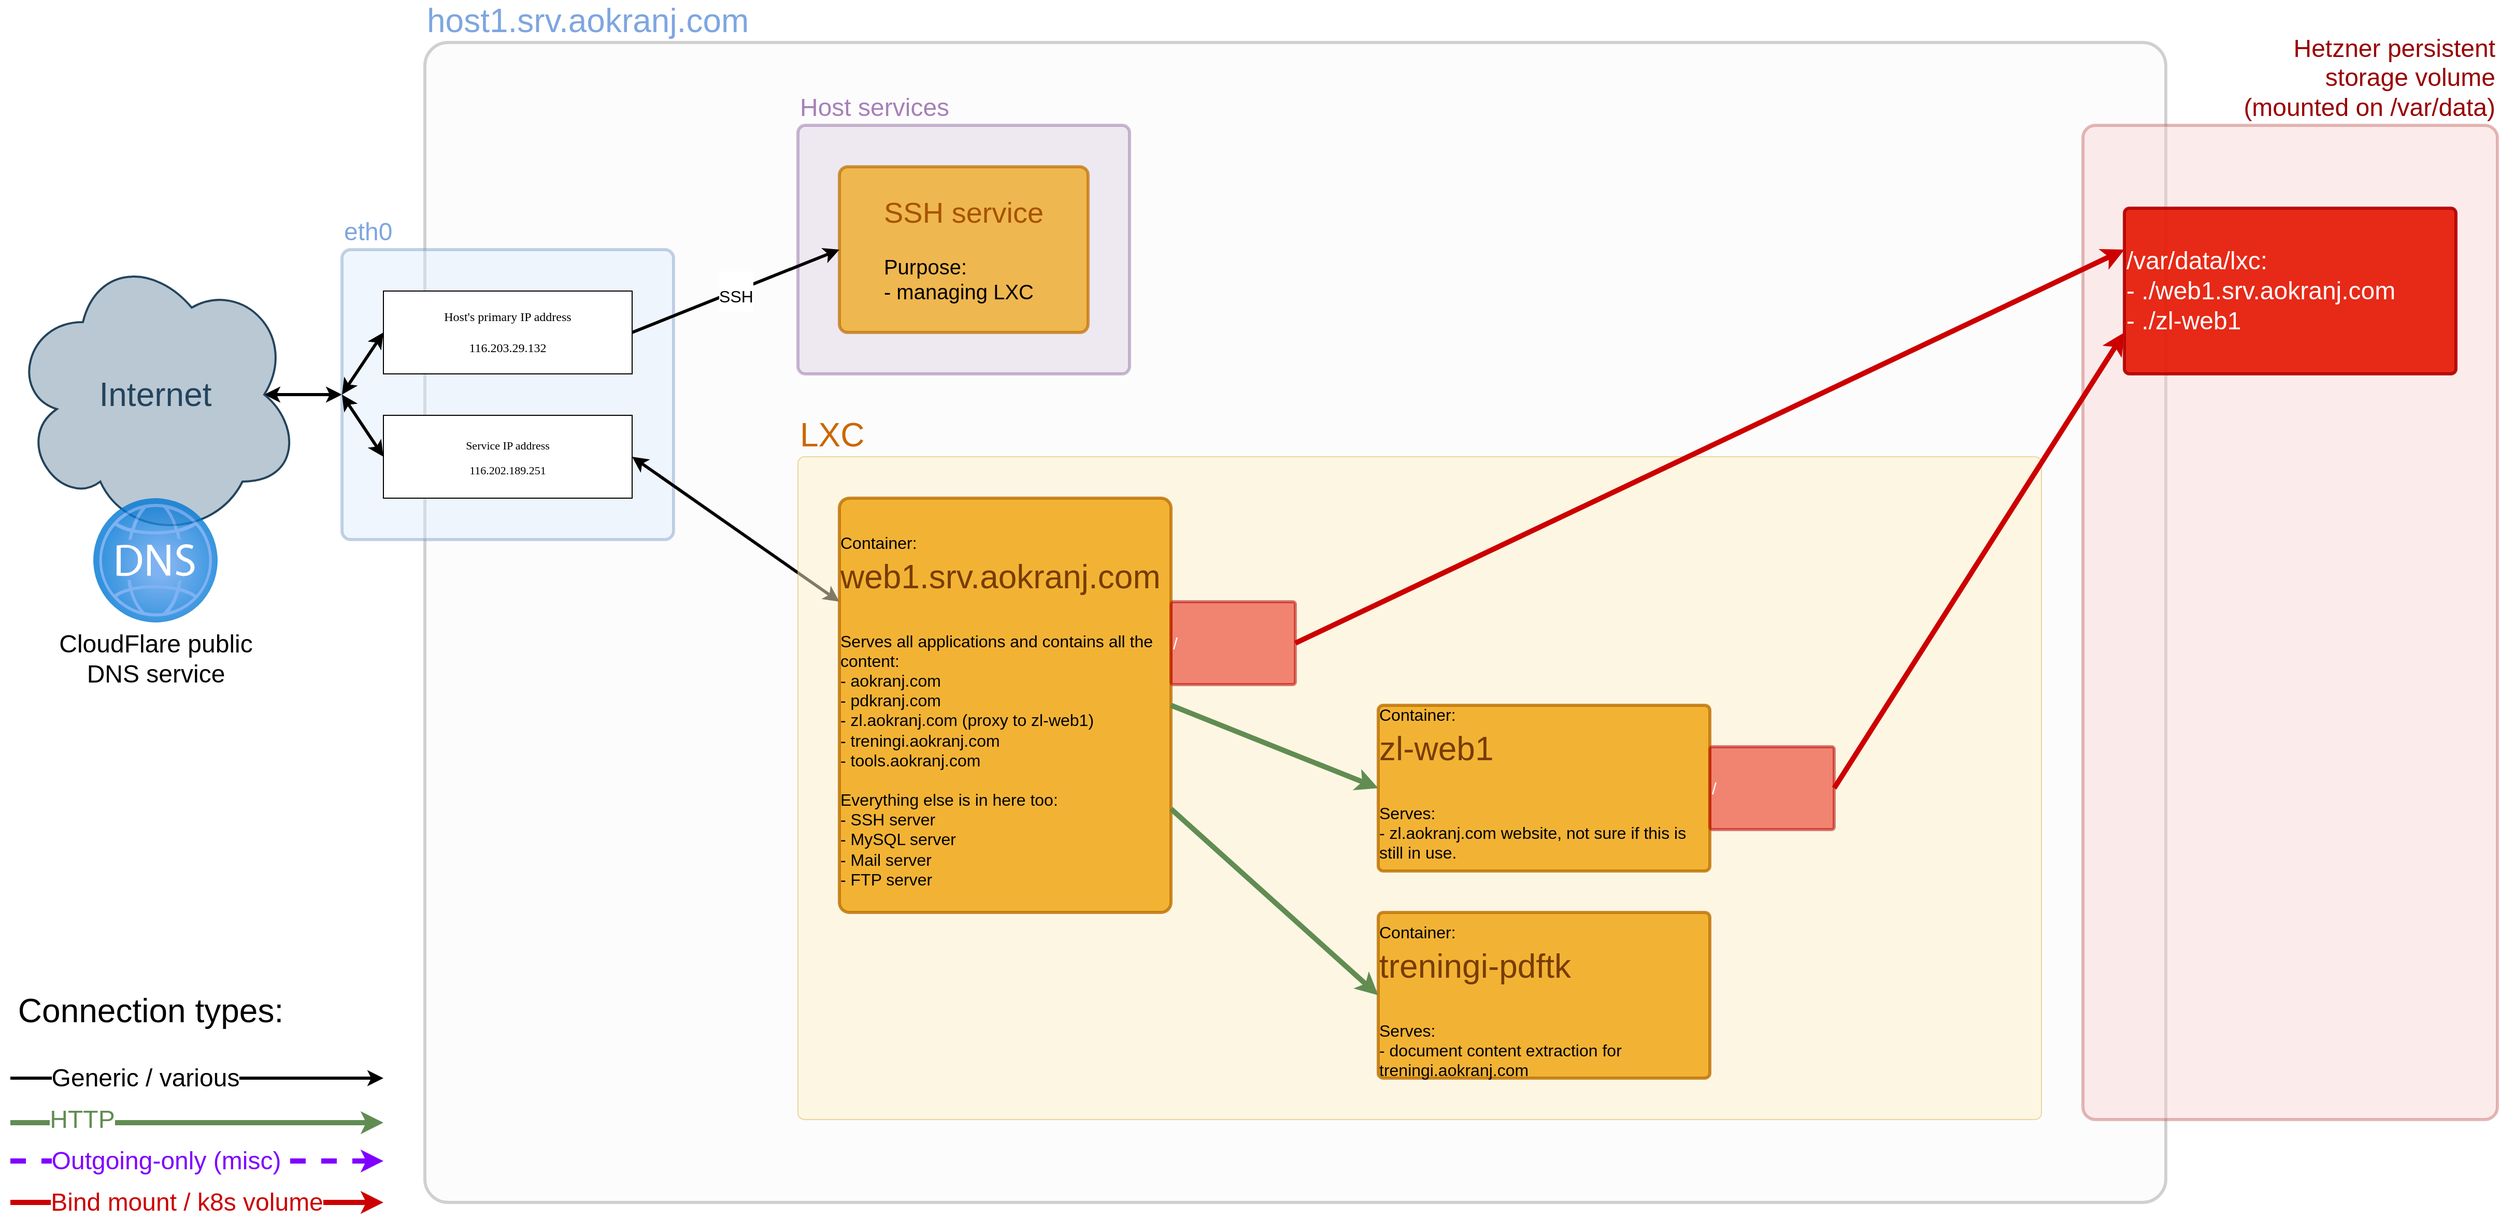 <mxfile version="16.1.0" type="device"><diagram id="a45cf8ec-cd66-6f27-3ac3-be6e809c9e4a" name="Infrastructure diagram - desired final confifguration"><mxGraphModel dx="2096" dy="1418" grid="1" gridSize="10" guides="1" tooltips="1" connect="1" arrows="1" fold="1" page="1" pageScale="1" pageWidth="1169" pageHeight="1654" background="none" math="0" shadow="0"><root><mxCell id="0"/><mxCell id="1" parent="0"/><mxCell id="3" value="&lt;font style=&quot;font-size: 32px&quot; color=&quot;#7ea6e0&quot;&gt;host1.srv.aokranj.com&lt;/font&gt;" style="rounded=1;whiteSpace=wrap;html=1;shadow=0;strokeColor=#666666;fillColor=#f5f5f5;fontSize=18;fontStyle=0;strokeWidth=3;arcSize=2;align=left;labelPosition=center;verticalLabelPosition=top;verticalAlign=bottom;fontColor=#333333;opacity=30;" parent="1" vertex="1"><mxGeometry x="440" y="80" width="1680" height="1120" as="geometry"/></mxCell><mxCell id="VfFLFzp6Eeh_TzGAHePR-176" style="edgeStyle=orthogonalEdgeStyle;rounded=0;orthogonalLoop=1;jettySize=auto;html=1;exitX=0.875;exitY=0.5;exitDx=0;exitDy=0;exitPerimeter=0;entryX=0;entryY=0.5;entryDx=0;entryDy=0;fontSize=36;fontColor=#FF8000;strokeWidth=3;endArrow=classic;endFill=1;startArrow=classic;startFill=1;" parent="1" source="49" target="VfFLFzp6Eeh_TzGAHePR-175" edge="1"><mxGeometry relative="1" as="geometry"/></mxCell><mxCell id="VfFLFzp6Eeh_TzGAHePR-175" value="&lt;font color=&quot;#7ea6e0&quot; style=&quot;font-size: 24px&quot;&gt;eth0&lt;/font&gt;" style="rounded=1;whiteSpace=wrap;html=1;shadow=0;strokeColor=#6c8ebf;fillColor=#dae8fc;fontSize=18;opacity=40;fontStyle=0;strokeWidth=3;arcSize=3;align=left;labelPosition=center;verticalLabelPosition=top;verticalAlign=bottom;labelBackgroundColor=none;" parent="1" vertex="1"><mxGeometry x="360" y="280" width="320" height="280" as="geometry"/></mxCell><mxCell id="49" value="&lt;font style=&quot;font-size: 32px&quot;&gt;Internet&lt;/font&gt;" style="ellipse;shape=cloud;whiteSpace=wrap;html=1;shadow=0;strokeColor=#23445D;fillColor=#BAC8D3;gradientColor=none;fontSize=18;fontColor=#23445D;fontStyle=0;gradientDirection=north;strokeWidth=2;" parent="1" vertex="1"><mxGeometry x="40" y="280" width="280" height="280" as="geometry"/></mxCell><mxCell id="VfFLFzp6Eeh_TzGAHePR-224" style="edgeStyle=none;rounded=0;orthogonalLoop=1;jettySize=auto;html=1;exitX=0;exitY=0.5;exitDx=0;exitDy=0;entryX=0;entryY=0.5;entryDx=0;entryDy=0;fontSize=16;fontColor=#000000;startArrow=classic;startFill=1;endArrow=classic;endFill=1;strokeColor=#000000;strokeWidth=3;" parent="1" source="VfFLFzp6Eeh_TzGAHePR-175" target="VfFLFzp6Eeh_TzGAHePR-174" edge="1"><mxGeometry relative="1" as="geometry"/></mxCell><mxCell id="VfFLFzp6Eeh_TzGAHePR-183" style="edgeStyle=none;rounded=0;orthogonalLoop=1;jettySize=auto;html=1;exitX=0;exitY=0.5;exitDx=0;exitDy=0;entryX=0;entryY=0.5;entryDx=0;entryDy=0;fontSize=24;fontColor=#326ce5;startArrow=classic;startFill=1;endArrow=classic;endFill=1;strokeWidth=3;" parent="1" source="VfFLFzp6Eeh_TzGAHePR-173" target="VfFLFzp6Eeh_TzGAHePR-175" edge="1"><mxGeometry relative="1" as="geometry"/></mxCell><mxCell id="VfFLFzp6Eeh_TzGAHePR-173" value="&lt;p class=&quot;p1&quot; style=&quot;margin: 0px; font-stretch: normal; line-height: normal; font-family: menlo; color: rgb(0, 0, 0); font-size: 12px;&quot;&gt;&lt;span class=&quot;s1&quot; style=&quot;font-size: 12px;&quot;&gt;&lt;font style=&quot;font-size: 12px;&quot;&gt;Host's primary IP address&lt;/font&gt;&lt;/span&gt;&lt;/p&gt;&lt;p class=&quot;p1&quot; style=&quot;margin: 0px; font-stretch: normal; line-height: normal; font-family: menlo; color: rgb(0, 0, 0); font-size: 12px;&quot;&gt;&lt;span class=&quot;s1&quot; style=&quot;font-size: 12px;&quot;&gt;&lt;font style=&quot;font-size: 12px;&quot;&gt;&lt;br style=&quot;font-size: 12px;&quot;&gt;&lt;/font&gt;&lt;/span&gt;&lt;/p&gt;&lt;p class=&quot;p1&quot; style=&quot;margin: 0px; font-stretch: normal; line-height: normal; font-family: menlo; color: rgb(0, 0, 0); font-size: 12px;&quot;&gt;&lt;span class=&quot;s1&quot; style=&quot;font-size: 12px;&quot;&gt;&lt;font style=&quot;font-size: 12px;&quot;&gt;116.203.29.132&lt;/font&gt;&lt;/span&gt;&lt;/p&gt;" style="rounded=0;whiteSpace=wrap;html=1;fontSize=12;fontColor=#FF8000;" parent="1" vertex="1"><mxGeometry x="400" y="320" width="240" height="80" as="geometry"/></mxCell><mxCell id="VfFLFzp6Eeh_TzGAHePR-187" style="edgeStyle=none;rounded=0;orthogonalLoop=1;jettySize=auto;html=1;exitX=1;exitY=0.5;exitDx=0;exitDy=0;entryX=0;entryY=0.25;entryDx=0;entryDy=0;fontSize=32;fontColor=#000000;startArrow=classic;startFill=1;endArrow=classic;endFill=1;strokeWidth=3;fillColor=#6d8764;strokeColor=#000000;" parent="1" source="VfFLFzp6Eeh_TzGAHePR-174" target="CxBk4820d_v69qApCO3p-50" edge="1"><mxGeometry relative="1" as="geometry"/></mxCell><mxCell id="VfFLFzp6Eeh_TzGAHePR-174" value="&lt;p class=&quot;p1&quot; style=&quot;margin: 0px ; font-stretch: normal ; font-size: 11px ; line-height: normal ; font-family: &amp;#34;menlo&amp;#34; ; color: rgb(0 , 0 , 0)&quot;&gt;&lt;span class=&quot;s1&quot;&gt;Service IP address&lt;/span&gt;&lt;/p&gt;&lt;p class=&quot;p1&quot; style=&quot;margin: 0px ; font-stretch: normal ; font-size: 11px ; line-height: normal ; font-family: &amp;#34;menlo&amp;#34; ; color: rgb(0 , 0 , 0)&quot;&gt;&lt;br&gt;&lt;/p&gt;&lt;p class=&quot;p1&quot; style=&quot;margin: 0px ; font-stretch: normal ; font-size: 11px ; line-height: normal ; font-family: &amp;#34;menlo&amp;#34; ; color: rgb(0 , 0 , 0)&quot;&gt;&lt;span class=&quot;s1&quot;&gt;116.202.189.251&lt;/span&gt;&lt;/p&gt;" style="rounded=0;whiteSpace=wrap;html=1;fontSize=36;fontColor=#FF8000;" parent="1" vertex="1"><mxGeometry x="400" y="440" width="240" height="80" as="geometry"/></mxCell><mxCell id="VfFLFzp6Eeh_TzGAHePR-179" value="&lt;font style=&quot;font-size: 24px&quot; color=&quot;#a680b8&quot;&gt;Host services&lt;/font&gt;" style="rounded=1;whiteSpace=wrap;html=1;shadow=0;strokeColor=#9673a6;fillColor=#e1d5e7;fontSize=18;opacity=50;fontStyle=0;strokeWidth=3;arcSize=3;align=left;labelPosition=center;verticalLabelPosition=top;verticalAlign=bottom;" parent="1" vertex="1"><mxGeometry x="800" y="160" width="320" height="240" as="geometry"/></mxCell><mxCell id="VfFLFzp6Eeh_TzGAHePR-178" value="&lt;div style=&quot;text-align: left&quot;&gt;&lt;span style=&quot;color: rgb(166 , 83 , 0)&quot;&gt;SSH service&lt;/span&gt;&lt;/div&gt;&lt;font style=&quot;font-size: 20px&quot;&gt;&lt;div style=&quot;text-align: left&quot;&gt;&lt;span style=&quot;font-size: 20px&quot;&gt;&lt;br&gt;&lt;/span&gt;&lt;/div&gt;&lt;div style=&quot;text-align: left&quot;&gt;&lt;span style=&quot;font-size: 20px&quot;&gt;Purpose:&lt;/span&gt;&lt;/div&gt;&lt;div style=&quot;text-align: left&quot;&gt;&lt;span&gt;- managing LXC&lt;/span&gt;&lt;/div&gt;&lt;/font&gt;" style="rounded=1;whiteSpace=wrap;html=1;shadow=0;strokeColor=#BD7000;fillColor=#f0a30a;fontSize=28;opacity=70;fontStyle=0;strokeWidth=3;arcSize=5;align=center;labelPosition=center;verticalLabelPosition=middle;verticalAlign=middle;labelBackgroundColor=none;fontColor=#000000;" parent="1" vertex="1"><mxGeometry x="840" y="200" width="240" height="160" as="geometry"/></mxCell><mxCell id="VfFLFzp6Eeh_TzGAHePR-180" value="&lt;font style=&quot;font-size: 16px&quot; color=&quot;#000000&quot;&gt;SSH&lt;/font&gt;" style="rounded=0;orthogonalLoop=1;jettySize=auto;html=1;exitX=1;exitY=0.5;exitDx=0;exitDy=0;entryX=0;entryY=0.5;entryDx=0;entryDy=0;fontSize=32;fontColor=#A65300;startArrow=none;startFill=0;endArrow=classic;endFill=1;strokeWidth=3;labelBackgroundColor=default;" parent="1" source="VfFLFzp6Eeh_TzGAHePR-173" target="VfFLFzp6Eeh_TzGAHePR-178" edge="1"><mxGeometry relative="1" as="geometry"/></mxCell><mxCell id="VfFLFzp6Eeh_TzGAHePR-186" value="&lt;font color=&quot;#000000&quot; style=&quot;font-size: 24px&quot;&gt;CloudFlare public&lt;br&gt;DNS service&lt;br&gt;&lt;/font&gt;" style="aspect=fixed;html=1;points=[];align=center;image;fontSize=12;image=img/lib/azure2/networking/DNS_Zones.svg;labelBackgroundColor=none;fontColor=#783C00;fillColor=#326ce5;opacity=80;" parent="1" vertex="1"><mxGeometry x="120" y="520" width="120" height="120" as="geometry"/></mxCell><mxCell id="VfFLFzp6Eeh_TzGAHePR-198" value="&lt;font color=&quot;#990000&quot;&gt;&lt;span style=&quot;font-size: 24px&quot;&gt;Hetzner persistent&lt;br&gt;storage volume&lt;br&gt;(mounted on /var/data)&lt;br&gt;&lt;/span&gt;&lt;/font&gt;" style="rounded=1;whiteSpace=wrap;html=1;shadow=0;strokeColor=#b85450;fillColor=#f8cecc;fontSize=18;opacity=40;fontStyle=0;strokeWidth=3;arcSize=3;align=right;labelPosition=center;verticalLabelPosition=top;verticalAlign=bottom;labelBackgroundColor=none;" parent="1" vertex="1"><mxGeometry x="2040" y="160" width="400" height="960" as="geometry"/></mxCell><mxCell id="VfFLFzp6Eeh_TzGAHePR-225" style="edgeStyle=none;rounded=0;orthogonalLoop=1;jettySize=auto;html=1;fontSize=32;fontColor=#000000;startArrow=none;startFill=0;endArrow=classic;endFill=1;strokeWidth=5;fillColor=#6d8764;strokeColor=#618C52;" parent="1" edge="1"><mxGeometry relative="1" as="geometry"><mxPoint x="40" y="1123" as="sourcePoint"/><mxPoint x="400" y="1123" as="targetPoint"/></mxGeometry></mxCell><mxCell id="VfFLFzp6Eeh_TzGAHePR-226" value="&lt;font color=&quot;#618c52&quot; style=&quot;font-size: 24px&quot;&gt;HTTP&lt;/font&gt;" style="edgeLabel;html=1;align=center;verticalAlign=middle;resizable=0;points=[];fontSize=16;fontColor=#000000;" parent="VfFLFzp6Eeh_TzGAHePR-225" vertex="1" connectable="0"><mxGeometry x="-0.26" y="3" relative="1" as="geometry"><mxPoint x="-64" as="offset"/></mxGeometry></mxCell><mxCell id="VfFLFzp6Eeh_TzGAHePR-227" value="&lt;font style=&quot;font-size: 32px&quot;&gt;Connection types:&lt;/font&gt;" style="text;html=1;align=center;verticalAlign=middle;resizable=0;points=[];autosize=1;strokeColor=none;fillColor=none;fontSize=16;fontColor=#000000;" parent="1" vertex="1"><mxGeometry x="40" y="1000" width="270" height="30" as="geometry"/></mxCell><mxCell id="VfFLFzp6Eeh_TzGAHePR-228" style="rounded=0;orthogonalLoop=1;jettySize=auto;html=1;fontSize=24;fontColor=#000000;startArrow=none;startFill=0;endArrow=classic;endFill=1;strokeColor=#CC0000;strokeWidth=5;" parent="1" edge="1"><mxGeometry relative="1" as="geometry"><mxPoint x="40" y="1200" as="sourcePoint"/><mxPoint x="400" y="1200" as="targetPoint"/></mxGeometry></mxCell><mxCell id="VfFLFzp6Eeh_TzGAHePR-229" value="&lt;font color=&quot;#cc0000&quot;&gt;Bind mount / k8s volume&lt;/font&gt;" style="edgeLabel;html=1;align=center;verticalAlign=middle;resizable=0;points=[];fontSize=24;fontColor=#618C52;" parent="VfFLFzp6Eeh_TzGAHePR-228" vertex="1" connectable="0"><mxGeometry x="-0.221" y="4" relative="1" as="geometry"><mxPoint x="30" y="4" as="offset"/></mxGeometry></mxCell><mxCell id="VfFLFzp6Eeh_TzGAHePR-231" style="rounded=0;orthogonalLoop=1;jettySize=auto;html=1;fontSize=16;fontColor=#FFFFFF;startArrow=none;startFill=0;endArrow=classic;endFill=1;strokeWidth=5;dashed=1;strokeColor=#7F00FF;verticalAlign=top;horizontal=0;" parent="1" edge="1"><mxGeometry relative="1" as="geometry"><mxPoint x="40" y="1160" as="sourcePoint"/><mxPoint x="400" y="1160" as="targetPoint"/></mxGeometry></mxCell><mxCell id="VfFLFzp6Eeh_TzGAHePR-232" value="&lt;font style=&quot;font-size: 24px&quot;&gt;Outgoing-only (misc)&lt;/font&gt;" style="edgeLabel;html=1;align=center;verticalAlign=middle;resizable=0;points=[];fontSize=16;fontColor=#7F00FF;rotation=0;" parent="VfFLFzp6Eeh_TzGAHePR-231" vertex="1" connectable="0"><mxGeometry x="0.319" y="-10" relative="1" as="geometry"><mxPoint x="-88" y="-10" as="offset"/></mxGeometry></mxCell><mxCell id="VfFLFzp6Eeh_TzGAHePR-233" style="rounded=0;orthogonalLoop=1;jettySize=auto;html=1;fontSize=16;fontColor=#FFFFFF;startArrow=none;startFill=0;endArrow=classic;endFill=1;strokeWidth=3;" parent="1" edge="1"><mxGeometry relative="1" as="geometry"><mxPoint x="40" y="1080" as="sourcePoint"/><mxPoint x="400" y="1080" as="targetPoint"/></mxGeometry></mxCell><mxCell id="VfFLFzp6Eeh_TzGAHePR-234" value="&lt;font style=&quot;font-size: 24px&quot;&gt;Generic / various&lt;/font&gt;" style="edgeLabel;html=1;align=center;verticalAlign=middle;resizable=0;points=[];fontSize=16;fontColor=#000000;" parent="VfFLFzp6Eeh_TzGAHePR-233" vertex="1" connectable="0"><mxGeometry x="-0.223" y="28" relative="1" as="geometry"><mxPoint x="-10" y="28" as="offset"/></mxGeometry></mxCell><mxCell id="CxBk4820d_v69qApCO3p-49" value="&lt;font&gt;&lt;font color=&quot;#cc6600&quot; style=&quot;font-size: 32px&quot;&gt;LXC&lt;/font&gt;&lt;br&gt;&lt;/font&gt;" style="rounded=1;whiteSpace=wrap;html=1;labelBackgroundColor=none;fontSize=12;opacity=50;fillColor=#fff2cc;strokeColor=#d6b656;labelPosition=center;verticalLabelPosition=top;align=left;verticalAlign=bottom;arcSize=1;" vertex="1" parent="1"><mxGeometry x="800" y="480" width="1200" height="640" as="geometry"/></mxCell><mxCell id="CxBk4820d_v69qApCO3p-50" value="&lt;div style=&quot;text-align: left&quot;&gt;&lt;span style=&quot;font-size: 16px&quot;&gt;Container:&lt;/span&gt;&lt;/div&gt;&lt;font&gt;&lt;div style=&quot;text-align: left&quot;&gt;&lt;span style=&quot;color: rgb(120 , 60 , 0)&quot;&gt;&lt;font style=&quot;font-size: 32px&quot;&gt;web1.srv.aokranj.com&lt;/font&gt;&lt;/span&gt;&lt;/div&gt;&lt;div style=&quot;text-align: left&quot;&gt;&lt;br&gt;&lt;/div&gt;&lt;div style=&quot;text-align: left ; font-size: 16px&quot;&gt;&lt;span&gt;Serves all applications and contains all the content:&lt;/span&gt;&lt;/div&gt;&lt;div style=&quot;text-align: left ; font-size: 16px&quot;&gt;&lt;span&gt;- aokranj.com&lt;/span&gt;&lt;/div&gt;&lt;div style=&quot;text-align: left ; font-size: 16px&quot;&gt;&lt;span&gt;- pdkranj.com&lt;/span&gt;&lt;/div&gt;&lt;div style=&quot;text-align: left ; font-size: 16px&quot;&gt;&lt;span&gt;- zl.aokranj.com (proxy to zl-web1)&lt;/span&gt;&lt;/div&gt;&lt;div style=&quot;text-align: left ; font-size: 16px&quot;&gt;&lt;span&gt;- treningi.aokranj.com&lt;/span&gt;&lt;/div&gt;&lt;div style=&quot;text-align: left ; font-size: 16px&quot;&gt;- tools.aokranj.com&lt;/div&gt;&lt;div style=&quot;text-align: left ; font-size: 16px&quot;&gt;&lt;br&gt;&lt;/div&gt;&lt;div style=&quot;text-align: left ; font-size: 16px&quot;&gt;Everything else is in here too:&lt;/div&gt;&lt;div style=&quot;text-align: left ; font-size: 16px&quot;&gt;- SSH server&lt;/div&gt;&lt;div style=&quot;text-align: left ; font-size: 16px&quot;&gt;- MySQL server&lt;/div&gt;&lt;div style=&quot;text-align: left ; font-size: 16px&quot;&gt;- Mail server&lt;/div&gt;&lt;div style=&quot;text-align: left ; font-size: 16px&quot;&gt;- FTP server&lt;/div&gt;&lt;/font&gt;" style="rounded=1;whiteSpace=wrap;html=1;shadow=0;strokeColor=#BD7000;fillColor=#f0a30a;fontSize=28;opacity=80;fontStyle=0;strokeWidth=3;arcSize=3;align=center;labelPosition=center;verticalLabelPosition=middle;verticalAlign=middle;labelBackgroundColor=none;fontColor=#000000;" vertex="1" parent="1"><mxGeometry x="840" y="520" width="320" height="400" as="geometry"/></mxCell><mxCell id="CxBk4820d_v69qApCO3p-51" value="&lt;span style=&quot;font-size: 24px&quot;&gt;/var/data/lxc:&lt;br&gt;- ./web1.srv.aokranj.com&lt;br&gt;- ./zl-web1&lt;br&gt;&lt;/span&gt;" style="rounded=1;whiteSpace=wrap;html=1;shadow=0;strokeColor=#B20000;fillColor=#e51400;fontSize=18;opacity=90;fontStyle=0;strokeWidth=3;arcSize=3;align=left;labelPosition=center;verticalLabelPosition=middle;verticalAlign=middle;labelBackgroundColor=none;fontColor=#ffffff;" vertex="1" parent="1"><mxGeometry x="2080" y="240" width="320" height="160" as="geometry"/></mxCell><mxCell id="CxBk4820d_v69qApCO3p-52" value="&lt;span style=&quot;font-size: 16px&quot;&gt;/&lt;/span&gt;" style="rounded=1;whiteSpace=wrap;html=1;shadow=0;strokeColor=#B20000;fillColor=#e51400;fontSize=18;opacity=50;fontStyle=0;strokeWidth=3;arcSize=3;align=left;labelPosition=center;verticalLabelPosition=middle;verticalAlign=middle;labelBackgroundColor=none;fontColor=#ffffff;" vertex="1" parent="1"><mxGeometry x="1160" y="620" width="120" height="80" as="geometry"/></mxCell><mxCell id="CxBk4820d_v69qApCO3p-53" style="rounded=0;orthogonalLoop=1;jettySize=auto;html=1;exitX=1;exitY=0.5;exitDx=0;exitDy=0;entryX=0;entryY=0.25;entryDx=0;entryDy=0;fontSize=16;fontColor=#FFFFFF;startArrow=none;startFill=0;endArrow=classic;endFill=1;strokeWidth=5;strokeColor=#CC0000;" edge="1" parent="1" source="CxBk4820d_v69qApCO3p-52" target="CxBk4820d_v69qApCO3p-51"><mxGeometry relative="1" as="geometry"><mxPoint x="1330" y="1579.33" as="sourcePoint"/><mxPoint x="1530" y="1579.33" as="targetPoint"/></mxGeometry></mxCell><mxCell id="CxBk4820d_v69qApCO3p-54" value="&lt;div style=&quot;text-align: left&quot;&gt;&lt;span style=&quot;font-size: 16px&quot;&gt;Container:&lt;/span&gt;&lt;/div&gt;&lt;font&gt;&lt;div style=&quot;text-align: left&quot;&gt;&lt;span style=&quot;color: rgb(120 , 60 , 0)&quot;&gt;&lt;font style=&quot;font-size: 32px&quot;&gt;zl-web1&lt;/font&gt;&lt;/span&gt;&lt;/div&gt;&lt;div style=&quot;text-align: left&quot;&gt;&lt;br&gt;&lt;/div&gt;&lt;div style=&quot;text-align: left ; font-size: 16px&quot;&gt;&lt;span&gt;Serves:&lt;/span&gt;&lt;/div&gt;&lt;div style=&quot;text-align: left ; font-size: 16px&quot;&gt;&lt;span&gt;- zl.aokranj.com website, not sure if this is still in use.&lt;/span&gt;&lt;br&gt;&lt;/div&gt;&lt;div style=&quot;text-align: left ; font-size: 16px&quot;&gt;&lt;br&gt;&lt;/div&gt;&lt;/font&gt;" style="rounded=1;whiteSpace=wrap;html=1;shadow=0;strokeColor=#BD7000;fillColor=#f0a30a;fontSize=28;opacity=80;fontStyle=0;strokeWidth=3;arcSize=3;align=center;labelPosition=center;verticalLabelPosition=middle;verticalAlign=middle;labelBackgroundColor=none;fontColor=#000000;" vertex="1" parent="1"><mxGeometry x="1360" y="720" width="320" height="160" as="geometry"/></mxCell><mxCell id="CxBk4820d_v69qApCO3p-55" value="&lt;span style=&quot;font-size: 16px&quot;&gt;/&lt;/span&gt;" style="rounded=1;whiteSpace=wrap;html=1;shadow=0;strokeColor=#B20000;fillColor=#e51400;fontSize=18;opacity=50;fontStyle=0;strokeWidth=3;arcSize=3;align=left;labelPosition=center;verticalLabelPosition=middle;verticalAlign=middle;labelBackgroundColor=none;fontColor=#ffffff;" vertex="1" parent="1"><mxGeometry x="1680" y="760" width="120" height="80" as="geometry"/></mxCell><mxCell id="CxBk4820d_v69qApCO3p-56" style="rounded=0;orthogonalLoop=1;jettySize=auto;html=1;exitX=1;exitY=0.5;exitDx=0;exitDy=0;entryX=0;entryY=0.75;entryDx=0;entryDy=0;fontSize=16;fontColor=#FFFFFF;startArrow=none;startFill=0;endArrow=classic;endFill=1;strokeWidth=5;strokeColor=#CC0000;" edge="1" parent="1" source="CxBk4820d_v69qApCO3p-55" target="CxBk4820d_v69qApCO3p-51"><mxGeometry relative="1" as="geometry"><mxPoint x="1290" y="1590" as="sourcePoint"/><mxPoint x="2090" y="1490" as="targetPoint"/></mxGeometry></mxCell><mxCell id="CxBk4820d_v69qApCO3p-57" value="&lt;div style=&quot;text-align: left&quot;&gt;&lt;span style=&quot;font-size: 16px&quot;&gt;Container:&lt;/span&gt;&lt;/div&gt;&lt;font&gt;&lt;div style=&quot;text-align: left&quot;&gt;&lt;font color=&quot;#783c00&quot;&gt;&lt;span style=&quot;font-size: 32px&quot;&gt;treningi-pdftk&lt;/span&gt;&lt;/font&gt;&lt;/div&gt;&lt;div style=&quot;text-align: left&quot;&gt;&lt;br&gt;&lt;/div&gt;&lt;div style=&quot;text-align: left ; font-size: 16px&quot;&gt;&lt;span&gt;Serves:&lt;/span&gt;&lt;/div&gt;&lt;div style=&quot;text-align: left ; font-size: 16px&quot;&gt;&lt;span&gt;- document content extraction for treningi.aokranj.com&lt;/span&gt;&lt;/div&gt;&lt;/font&gt;" style="rounded=1;whiteSpace=wrap;html=1;shadow=0;strokeColor=#BD7000;fillColor=#f0a30a;fontSize=28;opacity=80;fontStyle=0;strokeWidth=3;arcSize=3;align=center;labelPosition=center;verticalLabelPosition=middle;verticalAlign=middle;labelBackgroundColor=none;fontColor=#000000;" vertex="1" parent="1"><mxGeometry x="1360" y="920" width="320" height="160" as="geometry"/></mxCell><mxCell id="CxBk4820d_v69qApCO3p-61" style="edgeStyle=none;rounded=0;orthogonalLoop=1;jettySize=auto;html=1;exitX=1;exitY=0.5;exitDx=0;exitDy=0;entryX=0;entryY=0.5;entryDx=0;entryDy=0;fontSize=32;fontColor=#000000;startArrow=none;startFill=0;endArrow=classic;endFill=1;strokeWidth=5;fillColor=#6d8764;strokeColor=#618C52;" edge="1" parent="1" source="CxBk4820d_v69qApCO3p-50" target="CxBk4820d_v69qApCO3p-54"><mxGeometry relative="1" as="geometry"><mxPoint x="650" y="490" as="sourcePoint"/><mxPoint x="850" y="630" as="targetPoint"/></mxGeometry></mxCell><mxCell id="CxBk4820d_v69qApCO3p-62" style="edgeStyle=none;rounded=0;orthogonalLoop=1;jettySize=auto;html=1;exitX=1;exitY=0.75;exitDx=0;exitDy=0;entryX=0;entryY=0.5;entryDx=0;entryDy=0;fontSize=32;fontColor=#000000;startArrow=none;startFill=0;endArrow=classic;endFill=1;strokeWidth=5;fillColor=#6d8764;strokeColor=#618C52;" edge="1" parent="1" source="CxBk4820d_v69qApCO3p-50" target="CxBk4820d_v69qApCO3p-57"><mxGeometry relative="1" as="geometry"><mxPoint x="1170" y="730" as="sourcePoint"/><mxPoint x="1370" y="810" as="targetPoint"/></mxGeometry></mxCell></root></mxGraphModel></diagram></mxfile>